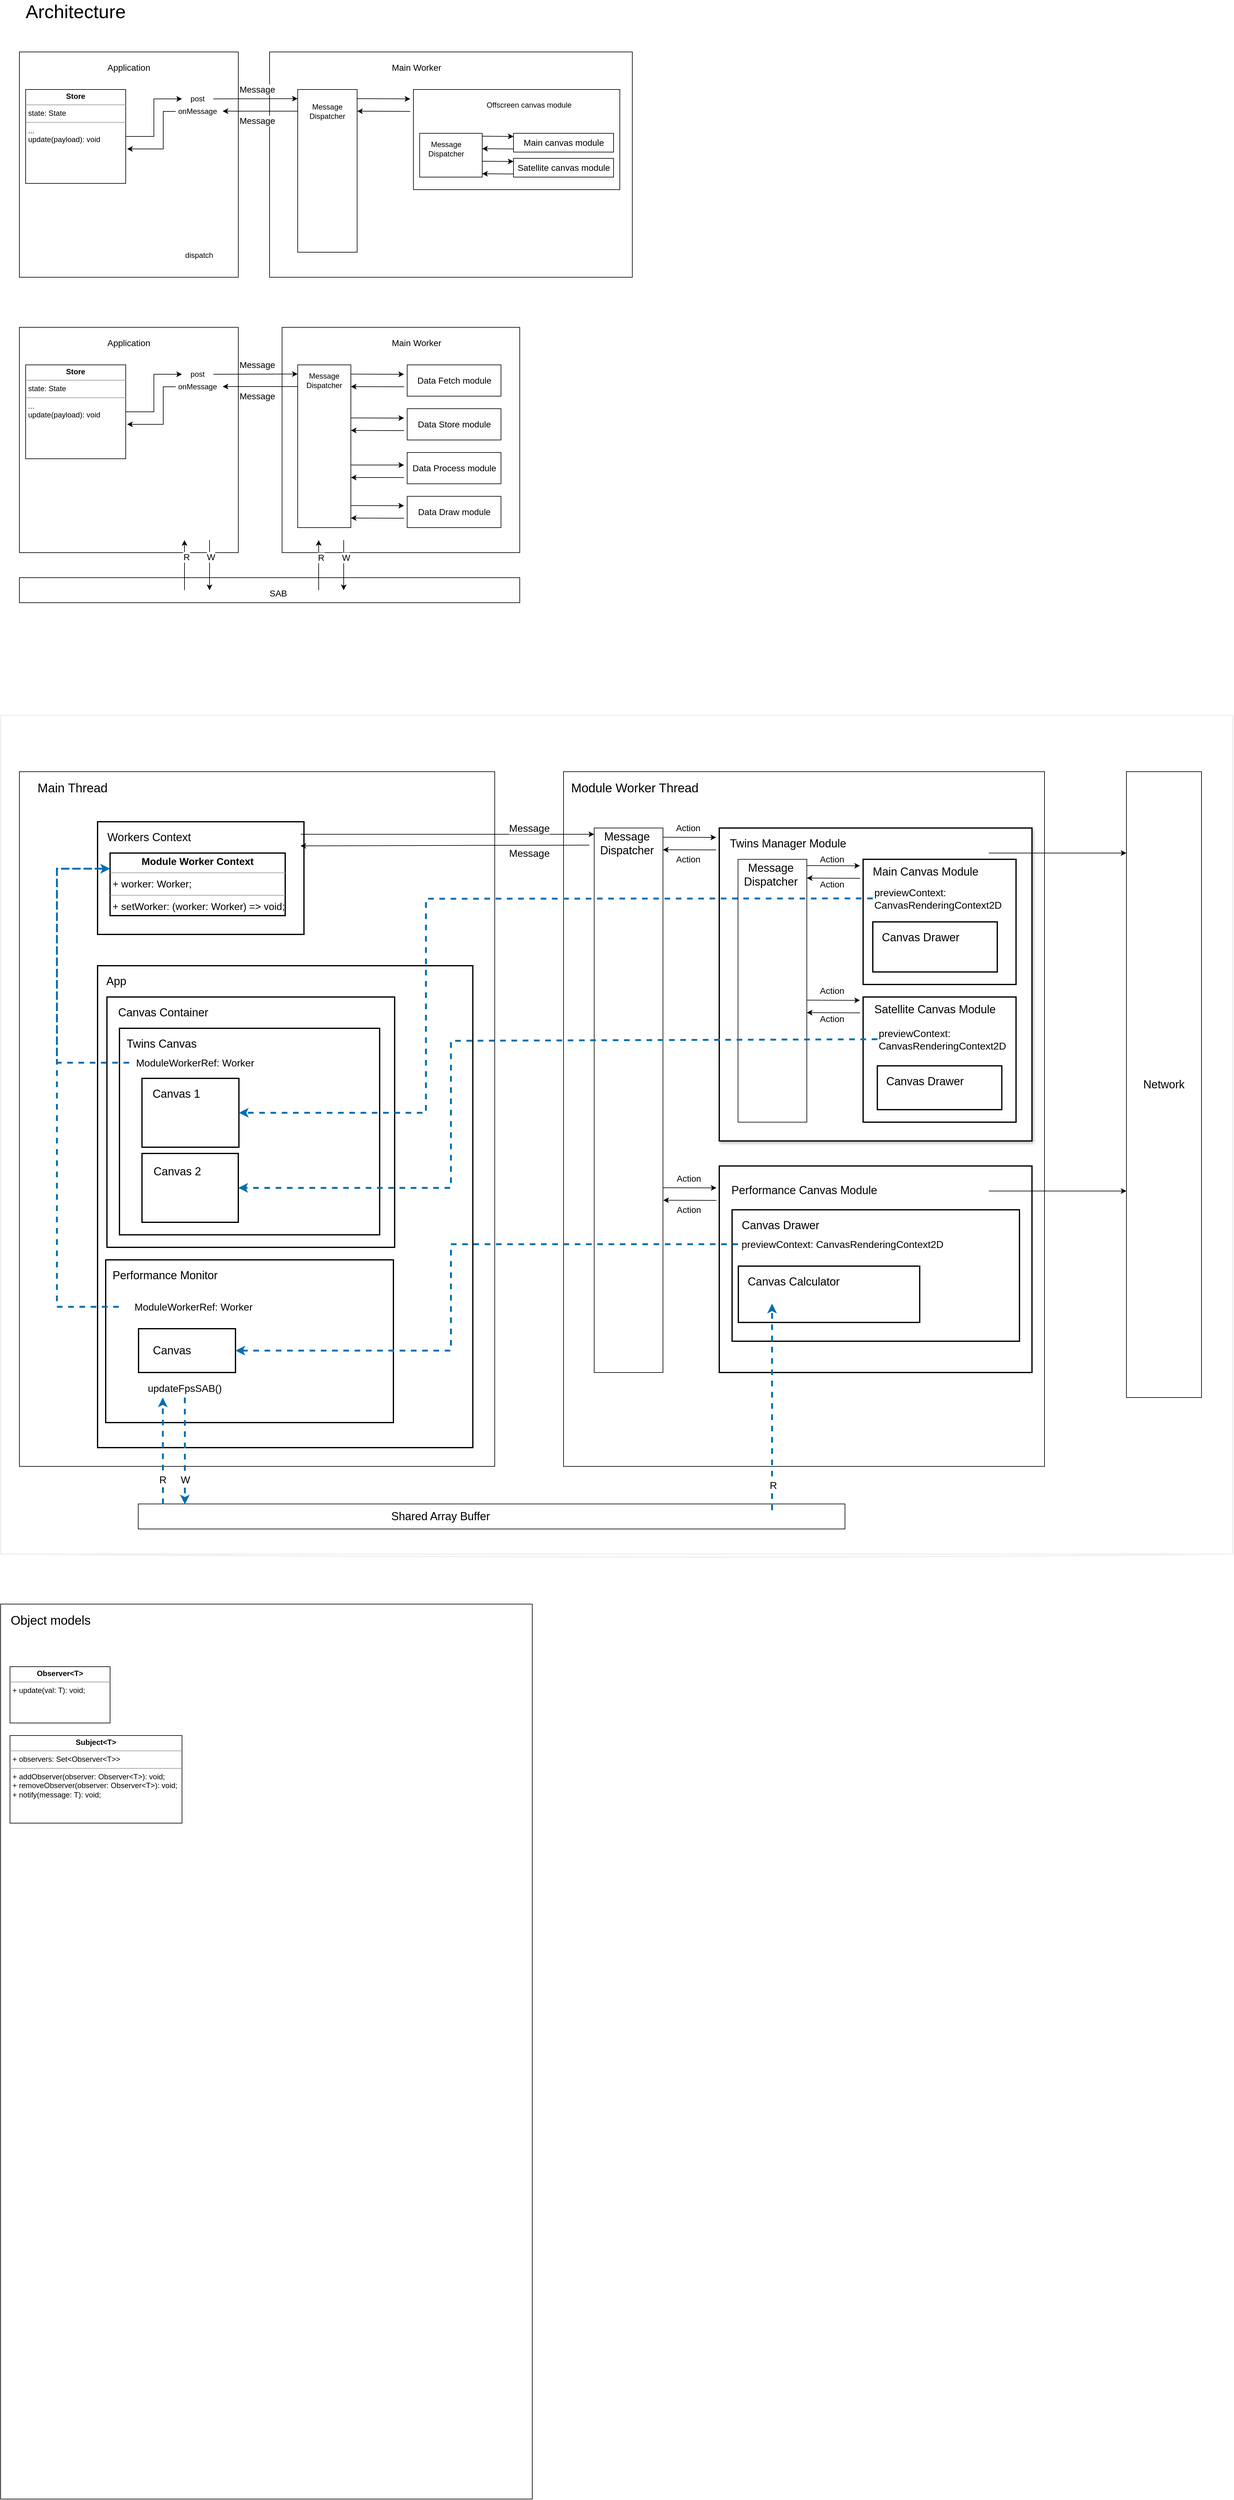 <mxfile version="20.7.4" type="device"><diagram id="h54g0RJY-SKCdIhrQ2Me" name="Page-1"><mxGraphModel dx="4713" dy="2774" grid="1" gridSize="10" guides="1" tooltips="1" connect="1" arrows="1" fold="1" page="1" pageScale="1" pageWidth="827" pageHeight="1169" math="0" shadow="0"><root><mxCell id="0"/><mxCell id="1" parent="0"/><mxCell id="VuRKrDlXsBCHKtuJXxkc-2" value="" style="rounded=0;whiteSpace=wrap;html=1;" parent="1" vertex="1"><mxGeometry x="-1650" y="80" width="350" height="360" as="geometry"/></mxCell><mxCell id="VuRKrDlXsBCHKtuJXxkc-3" value="" style="rounded=0;whiteSpace=wrap;html=1;" parent="1" vertex="1"><mxGeometry x="-1250" y="80" width="580" height="360" as="geometry"/></mxCell><mxCell id="VuRKrDlXsBCHKtuJXxkc-4" value="Application" style="text;html=1;strokeColor=none;fillColor=none;align=center;verticalAlign=middle;whiteSpace=wrap;rounded=0;fontSize=14;" parent="1" vertex="1"><mxGeometry x="-1505" y="90" width="60" height="30" as="geometry"/></mxCell><mxCell id="VuRKrDlXsBCHKtuJXxkc-5" value="Main Worker" style="text;html=1;strokeColor=none;fillColor=none;align=center;verticalAlign=middle;whiteSpace=wrap;rounded=0;fontSize=14;" parent="1" vertex="1"><mxGeometry x="-1060" y="90" width="90" height="30" as="geometry"/></mxCell><mxCell id="VuRKrDlXsBCHKtuJXxkc-16" value="" style="rounded=0;whiteSpace=wrap;html=1;" parent="1" vertex="1"><mxGeometry x="-1205" y="140" width="95" height="260" as="geometry"/></mxCell><mxCell id="VuRKrDlXsBCHKtuJXxkc-17" value="Message Dispatcher" style="text;html=1;strokeColor=none;fillColor=none;align=center;verticalAlign=middle;whiteSpace=wrap;rounded=0;" parent="1" vertex="1"><mxGeometry x="-1190" y="160" width="65" height="30" as="geometry"/></mxCell><mxCell id="VuRKrDlXsBCHKtuJXxkc-54" value="" style="endArrow=classic;html=1;rounded=0;fontSize=14;" parent="1" edge="1"><mxGeometry width="50" height="50" relative="1" as="geometry"><mxPoint x="-1110" y="154.66" as="sourcePoint"/><mxPoint x="-1025" y="155" as="targetPoint"/></mxGeometry></mxCell><mxCell id="VuRKrDlXsBCHKtuJXxkc-55" value="" style="endArrow=classic;html=1;rounded=0;fontSize=14;" parent="1" edge="1"><mxGeometry width="50" height="50" relative="1" as="geometry"><mxPoint x="-1025" y="175" as="sourcePoint"/><mxPoint x="-1110" y="174.66" as="targetPoint"/></mxGeometry></mxCell><mxCell id="VuRKrDlXsBCHKtuJXxkc-62" value="" style="endArrow=classic;html=1;rounded=0;fontSize=14;exitX=1;exitY=0.5;exitDx=0;exitDy=0;" parent="1" source="VuRKrDlXsBCHKtuJXxkc-70" edge="1"><mxGeometry width="50" height="50" relative="1" as="geometry"><mxPoint x="-1325" y="154.58" as="sourcePoint"/><mxPoint x="-1205" y="154.58" as="targetPoint"/></mxGeometry></mxCell><mxCell id="VuRKrDlXsBCHKtuJXxkc-95" value="Message" style="edgeLabel;html=1;align=center;verticalAlign=middle;resizable=0;points=[];fontSize=14;" parent="VuRKrDlXsBCHKtuJXxkc-62" vertex="1" connectable="0"><mxGeometry x="0.264" y="3" relative="1" as="geometry"><mxPoint x="-16" y="-12" as="offset"/></mxGeometry></mxCell><mxCell id="VuRKrDlXsBCHKtuJXxkc-63" value="" style="endArrow=classic;html=1;rounded=0;fontSize=14;" parent="1" edge="1"><mxGeometry width="50" height="50" relative="1" as="geometry"><mxPoint x="-1205" y="174.58" as="sourcePoint"/><mxPoint x="-1325" y="174.58" as="targetPoint"/></mxGeometry></mxCell><mxCell id="VuRKrDlXsBCHKtuJXxkc-90" style="edgeStyle=orthogonalEdgeStyle;rounded=0;orthogonalLoop=1;jettySize=auto;html=1;exitX=0;exitY=0.5;exitDx=0;exitDy=0;entryX=1.014;entryY=0.633;entryDx=0;entryDy=0;entryPerimeter=0;fontSize=14;" parent="1" source="VuRKrDlXsBCHKtuJXxkc-69" target="VuRKrDlXsBCHKtuJXxkc-87" edge="1"><mxGeometry relative="1" as="geometry"><Array as="points"><mxPoint x="-1420" y="175"/><mxPoint x="-1420" y="235"/></Array></mxGeometry></mxCell><mxCell id="VuRKrDlXsBCHKtuJXxkc-69" value="onMessage" style="text;html=1;strokeColor=none;fillColor=none;align=center;verticalAlign=middle;whiteSpace=wrap;rounded=0;" parent="1" vertex="1"><mxGeometry x="-1400" y="160" width="70" height="30" as="geometry"/></mxCell><mxCell id="VuRKrDlXsBCHKtuJXxkc-70" value="post" style="text;html=1;strokeColor=none;fillColor=none;align=center;verticalAlign=middle;whiteSpace=wrap;rounded=0;" parent="1" vertex="1"><mxGeometry x="-1390" y="140" width="50" height="30" as="geometry"/></mxCell><mxCell id="VuRKrDlXsBCHKtuJXxkc-76" value="dispatch" style="text;html=1;strokeColor=none;fillColor=none;align=center;verticalAlign=middle;whiteSpace=wrap;rounded=0;" parent="1" vertex="1"><mxGeometry x="-1390" y="390" width="55" height="30" as="geometry"/></mxCell><mxCell id="VuRKrDlXsBCHKtuJXxkc-88" style="edgeStyle=orthogonalEdgeStyle;rounded=0;orthogonalLoop=1;jettySize=auto;html=1;exitX=1;exitY=0.5;exitDx=0;exitDy=0;fontSize=14;entryX=0;entryY=0.5;entryDx=0;entryDy=0;" parent="1" source="VuRKrDlXsBCHKtuJXxkc-87" target="VuRKrDlXsBCHKtuJXxkc-70" edge="1"><mxGeometry relative="1" as="geometry"><mxPoint x="-1400" y="155" as="targetPoint"/></mxGeometry></mxCell><mxCell id="VuRKrDlXsBCHKtuJXxkc-87" value="&lt;p style=&quot;margin:0px;margin-top:4px;text-align:center;&quot;&gt;&lt;b&gt;Store&lt;/b&gt;&lt;/p&gt;&lt;hr size=&quot;1&quot;&gt;&lt;p style=&quot;margin:0px;margin-left:4px;&quot;&gt;state: State&lt;/p&gt;&lt;hr size=&quot;1&quot;&gt;&lt;p style=&quot;margin:0px;margin-left:4px;&quot;&gt;...&lt;/p&gt;&lt;p style=&quot;margin:0px;margin-left:4px;&quot;&gt;update(payload): void&lt;/p&gt;" style="verticalAlign=top;align=left;overflow=fill;fontSize=12;fontFamily=Helvetica;html=1;" parent="1" vertex="1"><mxGeometry x="-1640" y="140" width="160" height="150" as="geometry"/></mxCell><mxCell id="VuRKrDlXsBCHKtuJXxkc-96" value="Message" style="edgeLabel;html=1;align=center;verticalAlign=middle;resizable=0;points=[];fontSize=14;" parent="1" vertex="1" connectable="0"><mxGeometry x="-1270.0" y="190.004" as="geometry"/></mxCell><mxCell id="VuRKrDlXsBCHKtuJXxkc-97" value="" style="rounded=0;whiteSpace=wrap;html=1;" parent="1" vertex="1"><mxGeometry x="-1650" y="520" width="350" height="360" as="geometry"/></mxCell><mxCell id="VuRKrDlXsBCHKtuJXxkc-98" value="" style="rounded=0;whiteSpace=wrap;html=1;" parent="1" vertex="1"><mxGeometry x="-1230" y="520" width="380" height="360" as="geometry"/></mxCell><mxCell id="VuRKrDlXsBCHKtuJXxkc-99" value="Application" style="text;html=1;strokeColor=none;fillColor=none;align=center;verticalAlign=middle;whiteSpace=wrap;rounded=0;fontSize=14;" parent="1" vertex="1"><mxGeometry x="-1505" y="530" width="60" height="30" as="geometry"/></mxCell><mxCell id="VuRKrDlXsBCHKtuJXxkc-100" value="Main Worker" style="text;html=1;strokeColor=none;fillColor=none;align=center;verticalAlign=middle;whiteSpace=wrap;rounded=0;fontSize=14;" parent="1" vertex="1"><mxGeometry x="-1060" y="530" width="90" height="30" as="geometry"/></mxCell><mxCell id="VuRKrDlXsBCHKtuJXxkc-101" value="" style="rounded=0;whiteSpace=wrap;html=1;" parent="1" vertex="1"><mxGeometry x="-1205" y="580" width="85" height="260" as="geometry"/></mxCell><mxCell id="VuRKrDlXsBCHKtuJXxkc-102" value="Message Dispatcher" style="text;html=1;strokeColor=none;fillColor=none;align=center;verticalAlign=middle;whiteSpace=wrap;rounded=0;" parent="1" vertex="1"><mxGeometry x="-1200" y="590" width="75" height="30" as="geometry"/></mxCell><mxCell id="VuRKrDlXsBCHKtuJXxkc-103" value="Data Store module" style="html=1;fontSize=14;" parent="1" vertex="1"><mxGeometry x="-1030" y="650" width="150" height="50" as="geometry"/></mxCell><mxCell id="VuRKrDlXsBCHKtuJXxkc-104" value="Data Process module" style="html=1;fontSize=14;" parent="1" vertex="1"><mxGeometry x="-1030" y="720" width="150" height="50" as="geometry"/></mxCell><mxCell id="VuRKrDlXsBCHKtuJXxkc-105" value="Data Draw module" style="html=1;fontSize=14;" parent="1" vertex="1"><mxGeometry x="-1030" y="790" width="150" height="50" as="geometry"/></mxCell><mxCell id="VuRKrDlXsBCHKtuJXxkc-106" value="Data Fetch module" style="html=1;fontSize=14;" parent="1" vertex="1"><mxGeometry x="-1030" y="580" width="150" height="50" as="geometry"/></mxCell><mxCell id="VuRKrDlXsBCHKtuJXxkc-115" value="" style="endArrow=classic;html=1;rounded=0;fontSize=14;exitX=1;exitY=0.5;exitDx=0;exitDy=0;" parent="1" source="VuRKrDlXsBCHKtuJXxkc-120" edge="1"><mxGeometry width="50" height="50" relative="1" as="geometry"><mxPoint x="-1325" y="594.58" as="sourcePoint"/><mxPoint x="-1205" y="594.58" as="targetPoint"/></mxGeometry></mxCell><mxCell id="VuRKrDlXsBCHKtuJXxkc-116" value="Message" style="edgeLabel;html=1;align=center;verticalAlign=middle;resizable=0;points=[];fontSize=14;" parent="VuRKrDlXsBCHKtuJXxkc-115" vertex="1" connectable="0"><mxGeometry x="0.264" y="3" relative="1" as="geometry"><mxPoint x="-16" y="-12" as="offset"/></mxGeometry></mxCell><mxCell id="VuRKrDlXsBCHKtuJXxkc-117" value="" style="endArrow=classic;html=1;rounded=0;fontSize=14;" parent="1" edge="1"><mxGeometry width="50" height="50" relative="1" as="geometry"><mxPoint x="-1205" y="614.58" as="sourcePoint"/><mxPoint x="-1325" y="614.58" as="targetPoint"/></mxGeometry></mxCell><mxCell id="VuRKrDlXsBCHKtuJXxkc-118" style="edgeStyle=orthogonalEdgeStyle;rounded=0;orthogonalLoop=1;jettySize=auto;html=1;exitX=0;exitY=0.5;exitDx=0;exitDy=0;entryX=1.014;entryY=0.633;entryDx=0;entryDy=0;entryPerimeter=0;fontSize=14;" parent="1" source="VuRKrDlXsBCHKtuJXxkc-119" target="VuRKrDlXsBCHKtuJXxkc-123" edge="1"><mxGeometry relative="1" as="geometry"><Array as="points"><mxPoint x="-1420" y="615"/><mxPoint x="-1420" y="675"/></Array></mxGeometry></mxCell><mxCell id="VuRKrDlXsBCHKtuJXxkc-119" value="onMessage" style="text;html=1;strokeColor=none;fillColor=none;align=center;verticalAlign=middle;whiteSpace=wrap;rounded=0;" parent="1" vertex="1"><mxGeometry x="-1400" y="600" width="70" height="30" as="geometry"/></mxCell><mxCell id="VuRKrDlXsBCHKtuJXxkc-120" value="post" style="text;html=1;strokeColor=none;fillColor=none;align=center;verticalAlign=middle;whiteSpace=wrap;rounded=0;" parent="1" vertex="1"><mxGeometry x="-1390" y="580" width="50" height="30" as="geometry"/></mxCell><mxCell id="VuRKrDlXsBCHKtuJXxkc-122" style="edgeStyle=orthogonalEdgeStyle;rounded=0;orthogonalLoop=1;jettySize=auto;html=1;exitX=1;exitY=0.5;exitDx=0;exitDy=0;fontSize=14;entryX=0;entryY=0.5;entryDx=0;entryDy=0;" parent="1" source="VuRKrDlXsBCHKtuJXxkc-123" target="VuRKrDlXsBCHKtuJXxkc-120" edge="1"><mxGeometry relative="1" as="geometry"><mxPoint x="-1400" y="595" as="targetPoint"/></mxGeometry></mxCell><mxCell id="VuRKrDlXsBCHKtuJXxkc-123" value="&lt;p style=&quot;margin:0px;margin-top:4px;text-align:center;&quot;&gt;&lt;b&gt;Store&lt;/b&gt;&lt;/p&gt;&lt;hr size=&quot;1&quot;&gt;&lt;p style=&quot;margin:0px;margin-left:4px;&quot;&gt;state: State&lt;/p&gt;&lt;hr size=&quot;1&quot;&gt;&lt;p style=&quot;margin:0px;margin-left:4px;&quot;&gt;...&lt;/p&gt;&lt;p style=&quot;margin:0px;margin-left:4px;&quot;&gt;update(payload): void&lt;/p&gt;" style="verticalAlign=top;align=left;overflow=fill;fontSize=12;fontFamily=Helvetica;html=1;" parent="1" vertex="1"><mxGeometry x="-1640" y="580" width="160" height="150" as="geometry"/></mxCell><mxCell id="VuRKrDlXsBCHKtuJXxkc-124" value="Message" style="edgeLabel;html=1;align=center;verticalAlign=middle;resizable=0;points=[];fontSize=14;" parent="1" vertex="1" connectable="0"><mxGeometry x="-1270.0" y="630.004" as="geometry"/></mxCell><mxCell id="VuRKrDlXsBCHKtuJXxkc-125" value="" style="rounded=0;whiteSpace=wrap;html=1;fontSize=14;" parent="1" vertex="1"><mxGeometry x="-1650" y="920" width="800" height="40" as="geometry"/></mxCell><mxCell id="VuRKrDlXsBCHKtuJXxkc-126" value="SAB" style="text;html=1;strokeColor=none;fillColor=none;align=center;verticalAlign=middle;whiteSpace=wrap;rounded=0;fontSize=14;" parent="1" vertex="1"><mxGeometry x="-1266" y="930" width="60" height="30" as="geometry"/></mxCell><mxCell id="VuRKrDlXsBCHKtuJXxkc-136" value="" style="endArrow=classic;html=1;rounded=0;fontSize=14;" parent="1" edge="1"><mxGeometry width="50" height="50" relative="1" as="geometry"><mxPoint x="-1171.5" y="940" as="sourcePoint"/><mxPoint x="-1171.5" y="860" as="targetPoint"/></mxGeometry></mxCell><mxCell id="VuRKrDlXsBCHKtuJXxkc-141" value="R" style="edgeLabel;html=1;align=center;verticalAlign=middle;resizable=0;points=[];fontSize=14;" parent="VuRKrDlXsBCHKtuJXxkc-136" vertex="1" connectable="0"><mxGeometry x="0.295" y="-3" relative="1" as="geometry"><mxPoint as="offset"/></mxGeometry></mxCell><mxCell id="VuRKrDlXsBCHKtuJXxkc-137" value="" style="endArrow=classic;html=1;rounded=0;fontSize=14;" parent="1" edge="1"><mxGeometry width="50" height="50" relative="1" as="geometry"><mxPoint x="-1131.5" y="860" as="sourcePoint"/><mxPoint x="-1131.5" y="940" as="targetPoint"/></mxGeometry></mxCell><mxCell id="VuRKrDlXsBCHKtuJXxkc-140" value="W" style="edgeLabel;html=1;align=center;verticalAlign=middle;resizable=0;points=[];fontSize=14;" parent="VuRKrDlXsBCHKtuJXxkc-137" vertex="1" connectable="0"><mxGeometry x="-0.315" y="3" relative="1" as="geometry"><mxPoint as="offset"/></mxGeometry></mxCell><mxCell id="VuRKrDlXsBCHKtuJXxkc-138" value="" style="endArrow=classic;html=1;rounded=0;fontSize=14;" parent="1" edge="1"><mxGeometry width="50" height="50" relative="1" as="geometry"><mxPoint x="-1386" y="940" as="sourcePoint"/><mxPoint x="-1386" y="860" as="targetPoint"/></mxGeometry></mxCell><mxCell id="VuRKrDlXsBCHKtuJXxkc-143" value="R" style="edgeLabel;html=1;align=center;verticalAlign=middle;resizable=0;points=[];fontSize=14;" parent="VuRKrDlXsBCHKtuJXxkc-138" vertex="1" connectable="0"><mxGeometry x="0.335" y="-3" relative="1" as="geometry"><mxPoint as="offset"/></mxGeometry></mxCell><mxCell id="VuRKrDlXsBCHKtuJXxkc-139" value="" style="endArrow=classic;html=1;rounded=0;fontSize=14;" parent="1" edge="1"><mxGeometry width="50" height="50" relative="1" as="geometry"><mxPoint x="-1346" y="860" as="sourcePoint"/><mxPoint x="-1346" y="940" as="targetPoint"/></mxGeometry></mxCell><mxCell id="VuRKrDlXsBCHKtuJXxkc-142" value="W" style="edgeLabel;html=1;align=center;verticalAlign=middle;resizable=0;points=[];fontSize=14;" parent="VuRKrDlXsBCHKtuJXxkc-139" vertex="1" connectable="0"><mxGeometry x="-0.335" y="2" relative="1" as="geometry"><mxPoint as="offset"/></mxGeometry></mxCell><mxCell id="VuRKrDlXsBCHKtuJXxkc-147" value="Architecture" style="text;html=1;strokeColor=none;fillColor=none;align=center;verticalAlign=middle;whiteSpace=wrap;rounded=0;fontSize=30;" parent="1" vertex="1"><mxGeometry x="-1650" width="180" height="30" as="geometry"/></mxCell><mxCell id="VuRKrDlXsBCHKtuJXxkc-157" value="" style="endArrow=classic;html=1;rounded=0;fontSize=14;" parent="1" edge="1"><mxGeometry width="50" height="50" relative="1" as="geometry"><mxPoint x="-1120" y="594.7" as="sourcePoint"/><mxPoint x="-1035" y="595.04" as="targetPoint"/></mxGeometry></mxCell><mxCell id="VuRKrDlXsBCHKtuJXxkc-158" value="" style="endArrow=classic;html=1;rounded=0;fontSize=14;" parent="1" edge="1"><mxGeometry width="50" height="50" relative="1" as="geometry"><mxPoint x="-1035" y="615.04" as="sourcePoint"/><mxPoint x="-1120" y="614.7" as="targetPoint"/></mxGeometry></mxCell><mxCell id="VuRKrDlXsBCHKtuJXxkc-159" value="" style="endArrow=classic;html=1;rounded=0;fontSize=14;" parent="1" edge="1"><mxGeometry width="50" height="50" relative="1" as="geometry"><mxPoint x="-1120" y="664.7" as="sourcePoint"/><mxPoint x="-1035" y="665.04" as="targetPoint"/></mxGeometry></mxCell><mxCell id="VuRKrDlXsBCHKtuJXxkc-160" value="" style="endArrow=classic;html=1;rounded=0;fontSize=14;" parent="1" edge="1"><mxGeometry width="50" height="50" relative="1" as="geometry"><mxPoint x="-1035" y="685.04" as="sourcePoint"/><mxPoint x="-1120" y="684.7" as="targetPoint"/></mxGeometry></mxCell><mxCell id="VuRKrDlXsBCHKtuJXxkc-161" value="" style="endArrow=classic;html=1;rounded=0;fontSize=14;" parent="1" edge="1"><mxGeometry width="50" height="50" relative="1" as="geometry"><mxPoint x="-1120" y="740.04" as="sourcePoint"/><mxPoint x="-1035" y="740.04" as="targetPoint"/></mxGeometry></mxCell><mxCell id="VuRKrDlXsBCHKtuJXxkc-162" value="" style="endArrow=classic;html=1;rounded=0;fontSize=14;" parent="1" edge="1"><mxGeometry width="50" height="50" relative="1" as="geometry"><mxPoint x="-1035" y="760.04" as="sourcePoint"/><mxPoint x="-1120" y="760.04" as="targetPoint"/></mxGeometry></mxCell><mxCell id="VuRKrDlXsBCHKtuJXxkc-163" value="" style="endArrow=classic;html=1;rounded=0;fontSize=14;" parent="1" edge="1"><mxGeometry width="50" height="50" relative="1" as="geometry"><mxPoint x="-1120" y="804.7" as="sourcePoint"/><mxPoint x="-1035" y="805.04" as="targetPoint"/></mxGeometry></mxCell><mxCell id="VuRKrDlXsBCHKtuJXxkc-164" value="" style="endArrow=classic;html=1;rounded=0;fontSize=14;" parent="1" edge="1"><mxGeometry width="50" height="50" relative="1" as="geometry"><mxPoint x="-1035" y="825.04" as="sourcePoint"/><mxPoint x="-1120" y="824.7" as="targetPoint"/></mxGeometry></mxCell><mxCell id="S-R1VQh-44AHPfIKQIAo-4" value="" style="rounded=0;whiteSpace=wrap;html=1;" parent="1" vertex="1"><mxGeometry x="-1020" y="140" width="330" height="160" as="geometry"/></mxCell><mxCell id="S-R1VQh-44AHPfIKQIAo-5" value="Main canvas module" style="html=1;fontSize=14;" parent="1" vertex="1"><mxGeometry x="-860" y="210" width="160" height="30" as="geometry"/></mxCell><mxCell id="S-R1VQh-44AHPfIKQIAo-6" value="Satellite canvas module" style="html=1;fontSize=14;" parent="1" vertex="1"><mxGeometry x="-860" y="250" width="160" height="30" as="geometry"/></mxCell><mxCell id="S-R1VQh-44AHPfIKQIAo-7" value="Offscreen canvas module" style="text;html=1;strokeColor=none;fillColor=none;align=center;verticalAlign=middle;whiteSpace=wrap;rounded=0;" parent="1" vertex="1"><mxGeometry x="-910" y="150" width="150" height="30" as="geometry"/></mxCell><mxCell id="S-R1VQh-44AHPfIKQIAo-8" value="" style="rounded=0;whiteSpace=wrap;html=1;" parent="1" vertex="1"><mxGeometry x="-1010" y="210" width="100" height="70" as="geometry"/></mxCell><mxCell id="S-R1VQh-44AHPfIKQIAo-9" value="Message Dispatcher" style="text;html=1;strokeColor=none;fillColor=none;align=center;verticalAlign=middle;whiteSpace=wrap;rounded=0;" parent="1" vertex="1"><mxGeometry x="-1000" y="220" width="65" height="30" as="geometry"/></mxCell><mxCell id="S-R1VQh-44AHPfIKQIAo-10" value="" style="endArrow=classic;html=1;rounded=0;fontSize=14;" parent="1" edge="1"><mxGeometry width="50" height="50" relative="1" as="geometry"><mxPoint x="-910" y="214.57" as="sourcePoint"/><mxPoint x="-860" y="215" as="targetPoint"/></mxGeometry></mxCell><mxCell id="S-R1VQh-44AHPfIKQIAo-11" value="" style="endArrow=classic;html=1;rounded=0;fontSize=14;" parent="1" edge="1"><mxGeometry width="50" height="50" relative="1" as="geometry"><mxPoint x="-860" y="235" as="sourcePoint"/><mxPoint x="-910" y="234.57" as="targetPoint"/></mxGeometry></mxCell><mxCell id="S-R1VQh-44AHPfIKQIAo-12" value="" style="endArrow=classic;html=1;rounded=0;fontSize=14;" parent="1" edge="1"><mxGeometry width="50" height="50" relative="1" as="geometry"><mxPoint x="-910" y="254.57" as="sourcePoint"/><mxPoint x="-860" y="255" as="targetPoint"/></mxGeometry></mxCell><mxCell id="S-R1VQh-44AHPfIKQIAo-13" value="" style="endArrow=classic;html=1;rounded=0;fontSize=14;" parent="1" edge="1"><mxGeometry width="50" height="50" relative="1" as="geometry"><mxPoint x="-860" y="275" as="sourcePoint"/><mxPoint x="-910" y="274.57" as="targetPoint"/></mxGeometry></mxCell><mxCell id="ACJTc31uVRJw_u5zRd6C-112" value="" style="rounded=0;whiteSpace=wrap;html=1;shadow=0;glass=0;sketch=1;strokeColor=#F0F0F0;strokeWidth=2;fontSize=16;" parent="1" vertex="1"><mxGeometry x="-1680" y="1140" width="1970" height="1340" as="geometry"/></mxCell><mxCell id="ACJTc31uVRJw_u5zRd6C-113" value="" style="rounded=0;whiteSpace=wrap;html=1;" parent="1" vertex="1"><mxGeometry x="-1650" y="1230" width="760" height="1110" as="geometry"/></mxCell><mxCell id="ACJTc31uVRJw_u5zRd6C-114" value="Main Thread" style="text;html=1;strokeColor=none;fillColor=none;align=center;verticalAlign=middle;whiteSpace=wrap;rounded=0;strokeWidth=2;fontSize=18;" parent="1" vertex="1"><mxGeometry x="-780" y="1230" width="150" height="30" as="geometry"/></mxCell><mxCell id="ACJTc31uVRJw_u5zRd6C-115" value="" style="rounded=0;whiteSpace=wrap;html=1;" parent="1" vertex="1"><mxGeometry x="-780" y="1230" width="769" height="1110" as="geometry"/></mxCell><mxCell id="ACJTc31uVRJw_u5zRd6C-116" value="Main Thread" style="text;html=1;strokeColor=none;fillColor=none;align=center;verticalAlign=middle;whiteSpace=wrap;rounded=0;strokeWidth=2;fontSize=20;" parent="1" vertex="1"><mxGeometry x="-1640" y="1240" width="150" height="30" as="geometry"/></mxCell><mxCell id="ACJTc31uVRJw_u5zRd6C-117" value="Module Worker Thread" style="text;html=1;strokeColor=none;fillColor=none;align=center;verticalAlign=middle;whiteSpace=wrap;rounded=0;strokeWidth=2;fontSize=20;" parent="1" vertex="1"><mxGeometry x="-771" y="1240" width="210" height="30" as="geometry"/></mxCell><mxCell id="ACJTc31uVRJw_u5zRd6C-118" value="" style="rounded=0;whiteSpace=wrap;html=1;strokeWidth=2;fontSize=18;" parent="1" vertex="1"><mxGeometry x="-1525" y="1540" width="600" height="770" as="geometry"/></mxCell><mxCell id="ACJTc31uVRJw_u5zRd6C-119" value="App" style="text;html=1;strokeColor=none;fillColor=none;align=center;verticalAlign=middle;whiteSpace=wrap;rounded=0;strokeWidth=2;fontSize=18;" parent="1" vertex="1"><mxGeometry x="-1525" y="1550" width="60" height="30" as="geometry"/></mxCell><mxCell id="ACJTc31uVRJw_u5zRd6C-120" value="" style="rounded=0;whiteSpace=wrap;html=1;strokeWidth=2;fontSize=18;" parent="1" vertex="1"><mxGeometry x="-1510" y="1590" width="460" height="400" as="geometry"/></mxCell><mxCell id="ACJTc31uVRJw_u5zRd6C-121" value="" style="rounded=0;whiteSpace=wrap;html=1;strokeWidth=2;fontSize=18;" parent="1" vertex="1"><mxGeometry x="-1512" y="2010" width="460" height="260" as="geometry"/></mxCell><mxCell id="ACJTc31uVRJw_u5zRd6C-122" value="Performance Monitor" style="text;html=1;strokeColor=none;fillColor=none;align=center;verticalAlign=middle;whiteSpace=wrap;rounded=0;strokeWidth=2;fontSize=18;" parent="1" vertex="1"><mxGeometry x="-1507" y="2020" width="180" height="30" as="geometry"/></mxCell><mxCell id="ACJTc31uVRJw_u5zRd6C-123" value="Canvas Container" style="text;html=1;strokeColor=none;fillColor=none;align=center;verticalAlign=middle;whiteSpace=wrap;rounded=0;strokeWidth=2;fontSize=18;" parent="1" vertex="1"><mxGeometry x="-1500" y="1600" width="160" height="30" as="geometry"/></mxCell><mxCell id="ACJTc31uVRJw_u5zRd6C-124" value="" style="rounded=0;whiteSpace=wrap;html=1;strokeWidth=2;fontSize=18;" parent="1" vertex="1"><mxGeometry x="-1490" y="1640" width="416" height="330" as="geometry"/></mxCell><mxCell id="ACJTc31uVRJw_u5zRd6C-125" value="Twins Canvas" style="text;html=1;strokeColor=none;fillColor=none;align=center;verticalAlign=middle;whiteSpace=wrap;rounded=0;strokeWidth=2;fontSize=18;" parent="1" vertex="1"><mxGeometry x="-1485" y="1650" width="125" height="30" as="geometry"/></mxCell><mxCell id="ACJTc31uVRJw_u5zRd6C-126" value="" style="rounded=0;whiteSpace=wrap;html=1;strokeWidth=2;fontSize=18;" parent="1" vertex="1"><mxGeometry x="-1525" y="1310" width="330" height="180" as="geometry"/></mxCell><mxCell id="ACJTc31uVRJw_u5zRd6C-127" value="Workers Context" style="text;html=1;strokeColor=none;fillColor=none;align=center;verticalAlign=middle;whiteSpace=wrap;rounded=0;strokeWidth=2;fontSize=18;" parent="1" vertex="1"><mxGeometry x="-1520" y="1320" width="155" height="30" as="geometry"/></mxCell><mxCell id="ACJTc31uVRJw_u5zRd6C-128" value="&lt;p style=&quot;margin: 4px 0px 0px; text-align: center; font-size: 16px;&quot;&gt;&lt;b style=&quot;&quot;&gt;&lt;font style=&quot;font-size: 16px;&quot;&gt;Module Worker Context&lt;/font&gt;&lt;/b&gt;&lt;/p&gt;&lt;hr style=&quot;font-size: 16px;&quot; size=&quot;1&quot;&gt;&lt;p style=&quot;margin: 0px 0px 0px 4px; font-size: 16px;&quot;&gt;&lt;font style=&quot;font-size: 16px;&quot;&gt;+ worker: Worker;&lt;/font&gt;&lt;/p&gt;&lt;hr style=&quot;font-size: 16px;&quot; size=&quot;1&quot;&gt;&lt;p style=&quot;margin: 0px 0px 0px 4px; font-size: 16px;&quot;&gt;&lt;font style=&quot;font-size: 16px;&quot;&gt;+ setWorker: (worker: Worker) =&amp;gt; void;&lt;/font&gt;&lt;/p&gt;" style="verticalAlign=top;align=left;overflow=fill;fontSize=12;fontFamily=Helvetica;html=1;strokeWidth=2;" parent="1" vertex="1"><mxGeometry x="-1505" y="1360" width="280" height="100" as="geometry"/></mxCell><mxCell id="ACJTc31uVRJw_u5zRd6C-129" value="" style="rounded=0;whiteSpace=wrap;html=1;fontSize=14;" parent="1" vertex="1"><mxGeometry x="-731" y="1320" width="110" height="870" as="geometry"/></mxCell><mxCell id="ACJTc31uVRJw_u5zRd6C-130" value="Message Dispatcher" style="text;html=1;strokeColor=none;fillColor=none;align=center;verticalAlign=middle;whiteSpace=wrap;rounded=0;fontSize=18;" parent="1" vertex="1"><mxGeometry x="-731" y="1330" width="105" height="30" as="geometry"/></mxCell><mxCell id="ACJTc31uVRJw_u5zRd6C-131" value="" style="endArrow=classic;html=1;rounded=0;fontSize=14;" parent="1" edge="1"><mxGeometry width="50" height="50" relative="1" as="geometry"><mxPoint x="-621" y="1334.7" as="sourcePoint"/><mxPoint x="-536" y="1335.04" as="targetPoint"/></mxGeometry></mxCell><mxCell id="ACJTc31uVRJw_u5zRd6C-132" value="" style="endArrow=classic;html=1;rounded=0;fontSize=14;" parent="1" edge="1"><mxGeometry width="50" height="50" relative="1" as="geometry"><mxPoint x="-536" y="1355.04" as="sourcePoint"/><mxPoint x="-621" y="1354.7" as="targetPoint"/></mxGeometry></mxCell><mxCell id="ACJTc31uVRJw_u5zRd6C-133" value="" style="rounded=0;whiteSpace=wrap;html=1;strokeWidth=2;fontSize=18;glass=0;shadow=1;" parent="1" vertex="1"><mxGeometry x="-531" y="1320" width="500" height="500" as="geometry"/></mxCell><mxCell id="ACJTc31uVRJw_u5zRd6C-134" value="Twins Manager Module" style="text;html=1;strokeColor=none;fillColor=none;align=center;verticalAlign=middle;whiteSpace=wrap;rounded=0;strokeWidth=2;fontSize=18;" parent="1" vertex="1"><mxGeometry x="-521" y="1330" width="200" height="30" as="geometry"/></mxCell><mxCell id="ACJTc31uVRJw_u5zRd6C-135" value="" style="rounded=0;whiteSpace=wrap;html=1;strokeWidth=2;fontSize=18;" parent="1" vertex="1"><mxGeometry x="-301" y="1370" width="244.5" height="200" as="geometry"/></mxCell><mxCell id="ACJTc31uVRJw_u5zRd6C-136" value="Main Canvas Module" style="text;html=1;strokeColor=none;fillColor=none;align=center;verticalAlign=middle;whiteSpace=wrap;rounded=0;strokeWidth=2;fontSize=18;" parent="1" vertex="1"><mxGeometry x="-291" y="1375" width="180" height="30" as="geometry"/></mxCell><mxCell id="ACJTc31uVRJw_u5zRd6C-137" value="" style="rounded=0;whiteSpace=wrap;html=1;strokeWidth=2;fontSize=18;" parent="1" vertex="1"><mxGeometry x="-301" y="1590" width="244.5" height="200" as="geometry"/></mxCell><mxCell id="ACJTc31uVRJw_u5zRd6C-138" value="Satellite Canvas Module" style="text;html=1;strokeColor=none;fillColor=none;align=center;verticalAlign=middle;whiteSpace=wrap;rounded=0;strokeWidth=2;fontSize=18;" parent="1" vertex="1"><mxGeometry x="-291" y="1595" width="210" height="30" as="geometry"/></mxCell><mxCell id="ACJTc31uVRJw_u5zRd6C-139" value="" style="rounded=0;whiteSpace=wrap;html=1;strokeWidth=2;fontSize=18;" parent="1" vertex="1"><mxGeometry x="-1454" y="1720" width="155" height="110" as="geometry"/></mxCell><mxCell id="ACJTc31uVRJw_u5zRd6C-141" value="Canvas 1" style="text;html=1;strokeColor=none;fillColor=none;align=center;verticalAlign=middle;whiteSpace=wrap;rounded=0;strokeWidth=2;fontSize=18;" parent="1" vertex="1"><mxGeometry x="-1444" y="1730" width="90" height="30" as="geometry"/></mxCell><mxCell id="ACJTc31uVRJw_u5zRd6C-143" value="" style="rounded=0;whiteSpace=wrap;html=1;strokeWidth=2;fontSize=18;" parent="1" vertex="1"><mxGeometry x="-1459.5" y="2120" width="155" height="70" as="geometry"/></mxCell><mxCell id="ACJTc31uVRJw_u5zRd6C-144" value="updateFpsSAB()" style="text;html=1;strokeColor=none;fillColor=none;align=center;verticalAlign=middle;whiteSpace=wrap;rounded=0;strokeWidth=2;fontSize=16;" parent="1" vertex="1"><mxGeometry x="-1456" y="2200" width="141" height="30" as="geometry"/></mxCell><mxCell id="ACJTc31uVRJw_u5zRd6C-145" value="" style="rounded=0;whiteSpace=wrap;html=1;strokeWidth=2;fontSize=18;" parent="1" vertex="1"><mxGeometry x="-285.5" y="1470" width="199" height="80" as="geometry"/></mxCell><mxCell id="ACJTc31uVRJw_u5zRd6C-146" value="Canvas Drawer" style="text;html=1;strokeColor=none;fillColor=none;align=center;verticalAlign=middle;whiteSpace=wrap;rounded=0;strokeWidth=2;fontSize=18;" parent="1" vertex="1"><mxGeometry x="-276" y="1480" width="134" height="30" as="geometry"/></mxCell><mxCell id="ACJTc31uVRJw_u5zRd6C-147" value="" style="rounded=0;whiteSpace=wrap;html=1;strokeWidth=2;fontSize=18;" parent="1" vertex="1"><mxGeometry x="-278.25" y="1700" width="199" height="70" as="geometry"/></mxCell><mxCell id="ACJTc31uVRJw_u5zRd6C-148" value="Canvas Drawer" style="text;html=1;strokeColor=none;fillColor=none;align=center;verticalAlign=middle;whiteSpace=wrap;rounded=0;strokeWidth=2;fontSize=18;" parent="1" vertex="1"><mxGeometry x="-268.75" y="1710" width="134" height="30" as="geometry"/></mxCell><mxCell id="ACJTc31uVRJw_u5zRd6C-149" value="" style="rounded=0;whiteSpace=wrap;html=1;fontSize=14;" parent="1" vertex="1"><mxGeometry x="-501" y="1370" width="110" height="420" as="geometry"/></mxCell><mxCell id="ACJTc31uVRJw_u5zRd6C-150" value="Message Dispatcher" style="text;html=1;strokeColor=none;fillColor=none;align=center;verticalAlign=middle;whiteSpace=wrap;rounded=0;fontSize=18;" parent="1" vertex="1"><mxGeometry x="-521" y="1380" width="145" height="30" as="geometry"/></mxCell><mxCell id="ACJTc31uVRJw_u5zRd6C-151" value="" style="endArrow=classic;html=1;rounded=0;fontSize=14;" parent="1" edge="1"><mxGeometry width="50" height="50" relative="1" as="geometry"><mxPoint x="-391" y="1380" as="sourcePoint"/><mxPoint x="-306" y="1380.34" as="targetPoint"/></mxGeometry></mxCell><mxCell id="ACJTc31uVRJw_u5zRd6C-152" value="" style="endArrow=classic;html=1;rounded=0;fontSize=14;" parent="1" edge="1"><mxGeometry width="50" height="50" relative="1" as="geometry"><mxPoint x="-306" y="1400.34" as="sourcePoint"/><mxPoint x="-391" y="1400" as="targetPoint"/></mxGeometry></mxCell><mxCell id="ACJTc31uVRJw_u5zRd6C-153" value="" style="endArrow=classic;html=1;rounded=0;fontSize=14;" parent="1" edge="1"><mxGeometry width="50" height="50" relative="1" as="geometry"><mxPoint x="-391" y="1595" as="sourcePoint"/><mxPoint x="-306" y="1595.34" as="targetPoint"/></mxGeometry></mxCell><mxCell id="ACJTc31uVRJw_u5zRd6C-154" value="" style="endArrow=classic;html=1;rounded=0;fontSize=14;" parent="1" edge="1"><mxGeometry width="50" height="50" relative="1" as="geometry"><mxPoint x="-306" y="1615.34" as="sourcePoint"/><mxPoint x="-391" y="1615" as="targetPoint"/></mxGeometry></mxCell><mxCell id="ACJTc31uVRJw_u5zRd6C-155" value="" style="endArrow=classic;html=1;rounded=0;fontSize=14;exitX=0.985;exitY=0.111;exitDx=0;exitDy=0;exitPerimeter=0;entryX=0;entryY=0;entryDx=0;entryDy=0;" parent="1" source="ACJTc31uVRJw_u5zRd6C-126" target="ACJTc31uVRJw_u5zRd6C-130" edge="1"><mxGeometry width="50" height="50" relative="1" as="geometry"><mxPoint x="-918" y="1330.0" as="sourcePoint"/><mxPoint x="-780" y="1330" as="targetPoint"/></mxGeometry></mxCell><mxCell id="ACJTc31uVRJw_u5zRd6C-156" value="Message" style="edgeLabel;html=1;align=center;verticalAlign=middle;resizable=0;points=[];fontSize=16;" parent="1" vertex="1" connectable="0"><mxGeometry x="-835.003" y="1320.004" as="geometry"/></mxCell><mxCell id="ACJTc31uVRJw_u5zRd6C-157" value="Message" style="edgeLabel;html=1;align=center;verticalAlign=middle;resizable=0;points=[];fontSize=16;" parent="1" vertex="1" connectable="0"><mxGeometry x="-835.003" y="1360.004" as="geometry"/></mxCell><mxCell id="ACJTc31uVRJw_u5zRd6C-158" value="Action" style="edgeLabel;html=1;align=center;verticalAlign=middle;resizable=0;points=[];fontSize=14;" parent="1" vertex="1" connectable="0"><mxGeometry x="-581.003" y="1320.004" as="geometry"/></mxCell><mxCell id="ACJTc31uVRJw_u5zRd6C-159" value="Action" style="edgeLabel;html=1;align=center;verticalAlign=middle;resizable=0;points=[];fontSize=14;" parent="1" vertex="1" connectable="0"><mxGeometry x="-581.003" y="1370.004" as="geometry"/></mxCell><mxCell id="ACJTc31uVRJw_u5zRd6C-160" value="Action" style="edgeLabel;html=1;align=center;verticalAlign=middle;resizable=0;points=[];fontSize=14;" parent="1" vertex="1" connectable="0"><mxGeometry x="-351.003" y="1410.004" as="geometry"/></mxCell><mxCell id="ACJTc31uVRJw_u5zRd6C-161" value="Action" style="edgeLabel;html=1;align=center;verticalAlign=middle;resizable=0;points=[];fontSize=14;" parent="1" vertex="1" connectable="0"><mxGeometry x="-351.003" y="1370.004" as="geometry"/></mxCell><mxCell id="ACJTc31uVRJw_u5zRd6C-162" value="Action" style="edgeLabel;html=1;align=center;verticalAlign=middle;resizable=0;points=[];fontSize=14;" parent="1" vertex="1" connectable="0"><mxGeometry x="-351.003" y="1580.004" as="geometry"/></mxCell><mxCell id="ACJTc31uVRJw_u5zRd6C-163" value="Action" style="edgeLabel;html=1;align=center;verticalAlign=middle;resizable=0;points=[];fontSize=14;" parent="1" vertex="1" connectable="0"><mxGeometry x="-351.003" y="1625.004" as="geometry"/></mxCell><mxCell id="ACJTc31uVRJw_u5zRd6C-164" value="" style="rounded=0;whiteSpace=wrap;html=1;strokeWidth=2;fontSize=18;" parent="1" vertex="1"><mxGeometry x="-531" y="1860" width="500" height="330" as="geometry"/></mxCell><mxCell id="ACJTc31uVRJw_u5zRd6C-165" value="Performance Canvas Module" style="text;html=1;strokeColor=none;fillColor=none;align=center;verticalAlign=middle;whiteSpace=wrap;rounded=0;strokeWidth=2;fontSize=18;" parent="1" vertex="1"><mxGeometry x="-520.5" y="1884" width="250" height="30" as="geometry"/></mxCell><mxCell id="ACJTc31uVRJw_u5zRd6C-166" value="" style="endArrow=classic;html=1;rounded=0;fontSize=14;entryX=0.983;entryY=0.214;entryDx=0;entryDy=0;entryPerimeter=0;exitX=-0.073;exitY=0.578;exitDx=0;exitDy=0;exitPerimeter=0;" parent="1" source="ACJTc31uVRJw_u5zRd6C-130" target="ACJTc31uVRJw_u5zRd6C-126" edge="1"><mxGeometry width="50" height="50" relative="1" as="geometry"><mxPoint x="-808" y="1350" as="sourcePoint"/><mxPoint x="-918" y="1350" as="targetPoint"/></mxGeometry></mxCell><mxCell id="ACJTc31uVRJw_u5zRd6C-167" value="" style="rounded=0;whiteSpace=wrap;html=1;strokeWidth=2;fontSize=18;" parent="1" vertex="1"><mxGeometry x="-510.5" y="1930" width="459.5" height="210" as="geometry"/></mxCell><mxCell id="ACJTc31uVRJw_u5zRd6C-168" value="Canvas Drawer" style="text;html=1;strokeColor=none;fillColor=none;align=center;verticalAlign=middle;whiteSpace=wrap;rounded=0;strokeWidth=2;fontSize=18;" parent="1" vertex="1"><mxGeometry x="-500.5" y="1940" width="134" height="30" as="geometry"/></mxCell><mxCell id="ACJTc31uVRJw_u5zRd6C-169" value="" style="rounded=0;whiteSpace=wrap;html=1;strokeWidth=2;fontSize=18;" parent="1" vertex="1"><mxGeometry x="-500.5" y="2020" width="290" height="90" as="geometry"/></mxCell><mxCell id="ACJTc31uVRJw_u5zRd6C-170" value="Canvas Calculator" style="text;html=1;strokeColor=none;fillColor=none;align=center;verticalAlign=middle;whiteSpace=wrap;rounded=0;strokeWidth=2;fontSize=18;" parent="1" vertex="1"><mxGeometry x="-494.5" y="2030" width="164" height="30" as="geometry"/></mxCell><mxCell id="ACJTc31uVRJw_u5zRd6C-171" value="" style="endArrow=classic;html=1;rounded=0;fontSize=14;" parent="1" edge="1"><mxGeometry width="50" height="50" relative="1" as="geometry"><mxPoint x="-620.5" y="1894.7" as="sourcePoint"/><mxPoint x="-535.5" y="1895.04" as="targetPoint"/></mxGeometry></mxCell><mxCell id="ACJTc31uVRJw_u5zRd6C-172" value="" style="endArrow=classic;html=1;rounded=0;fontSize=14;" parent="1" edge="1"><mxGeometry width="50" height="50" relative="1" as="geometry"><mxPoint x="-535.5" y="1915.04" as="sourcePoint"/><mxPoint x="-620.5" y="1914.7" as="targetPoint"/></mxGeometry></mxCell><mxCell id="ACJTc31uVRJw_u5zRd6C-173" value="Action" style="edgeLabel;html=1;align=center;verticalAlign=middle;resizable=0;points=[];fontSize=14;" parent="1" vertex="1" connectable="0"><mxGeometry x="-580.503" y="1880.004" as="geometry"/></mxCell><mxCell id="ACJTc31uVRJw_u5zRd6C-174" value="Action" style="edgeLabel;html=1;align=center;verticalAlign=middle;resizable=0;points=[];fontSize=14;" parent="1" vertex="1" connectable="0"><mxGeometry x="-580.503" y="1930.004" as="geometry"/></mxCell><mxCell id="ACJTc31uVRJw_u5zRd6C-175" value="" style="rounded=0;whiteSpace=wrap;html=1;fontSize=14;" parent="1" vertex="1"><mxGeometry x="-1460" y="2400" width="1130" height="40" as="geometry"/></mxCell><mxCell id="ACJTc31uVRJw_u5zRd6C-176" value="Shared Array Buffer" style="text;html=1;strokeColor=none;fillColor=none;align=center;verticalAlign=middle;whiteSpace=wrap;rounded=0;fontSize=18;" parent="1" vertex="1"><mxGeometry x="-1080" y="2405" width="207" height="30" as="geometry"/></mxCell><mxCell id="ACJTc31uVRJw_u5zRd6C-177" value="" style="endArrow=classic;html=1;rounded=0;fontSize=14;exitX=0.035;exitY=0.008;exitDx=0;exitDy=0;exitPerimeter=0;dashed=1;fillColor=#1ba1e2;strokeColor=#006EAF;strokeWidth=3;entryX=0.25;entryY=1;entryDx=0;entryDy=0;" parent="1" source="ACJTc31uVRJw_u5zRd6C-175" target="ACJTc31uVRJw_u5zRd6C-144" edge="1"><mxGeometry x="-0.25" y="528" width="50" height="50" relative="1" as="geometry"><mxPoint x="-1443.5" y="2230" as="sourcePoint"/><mxPoint x="-1443" y="2230" as="targetPoint"/><mxPoint as="offset"/></mxGeometry></mxCell><mxCell id="ACJTc31uVRJw_u5zRd6C-178" value="R" style="edgeLabel;html=1;align=center;verticalAlign=middle;resizable=0;points=[];fontSize=16;" parent="ACJTc31uVRJw_u5zRd6C-177" vertex="1" connectable="0"><mxGeometry x="0.335" y="-3" relative="1" as="geometry"><mxPoint x="-4" y="74" as="offset"/></mxGeometry></mxCell><mxCell id="ACJTc31uVRJw_u5zRd6C-179" value="" style="endArrow=classic;html=1;rounded=0;fontSize=14;entryX=0.066;entryY=0.017;entryDx=0;entryDy=0;entryPerimeter=0;fillColor=#1ba1e2;strokeColor=#006EAF;strokeWidth=3;dashed=1;exitX=0.5;exitY=1;exitDx=0;exitDy=0;" parent="1" source="ACJTc31uVRJw_u5zRd6C-144" target="ACJTc31uVRJw_u5zRd6C-175" edge="1"><mxGeometry width="50" height="50" relative="1" as="geometry"><mxPoint x="-1402" y="2240" as="sourcePoint"/><mxPoint x="-1403.5" y="2230" as="targetPoint"/></mxGeometry></mxCell><mxCell id="ACJTc31uVRJw_u5zRd6C-180" value="W" style="edgeLabel;html=1;align=center;verticalAlign=middle;resizable=0;points=[];fontSize=16;" parent="ACJTc31uVRJw_u5zRd6C-179" vertex="1" connectable="0"><mxGeometry x="-0.335" y="2" relative="1" as="geometry"><mxPoint x="-2" y="74" as="offset"/></mxGeometry></mxCell><mxCell id="ACJTc31uVRJw_u5zRd6C-181" value="Canvas" style="text;html=1;strokeColor=none;fillColor=none;align=center;verticalAlign=middle;whiteSpace=wrap;rounded=0;strokeWidth=2;fontSize=18;" parent="1" vertex="1"><mxGeometry x="-1441" y="2140" width="70" height="30" as="geometry"/></mxCell><mxCell id="ACJTc31uVRJw_u5zRd6C-182" value="" style="endArrow=classic;html=1;rounded=0;fontSize=14;dashed=1;fillColor=#1ba1e2;strokeColor=#006EAF;strokeWidth=3;" parent="1" edge="1"><mxGeometry x="-0.25" y="528" width="50" height="50" relative="1" as="geometry"><mxPoint x="-446.59" y="2410" as="sourcePoint"/><mxPoint x="-446.59" y="2080" as="targetPoint"/><mxPoint as="offset"/></mxGeometry></mxCell><mxCell id="ACJTc31uVRJw_u5zRd6C-183" value="R" style="edgeLabel;html=1;align=center;verticalAlign=middle;resizable=0;points=[];fontSize=16;" parent="ACJTc31uVRJw_u5zRd6C-182" vertex="1" connectable="0"><mxGeometry x="0.335" y="-3" relative="1" as="geometry"><mxPoint x="-2" y="180" as="offset"/></mxGeometry></mxCell><mxCell id="ACJTc31uVRJw_u5zRd6C-184" value="" style="endArrow=classic;html=1;rounded=0;fontSize=18;entryX=0;entryY=0.25;entryDx=0;entryDy=0;dashed=1;fillColor=#1ba1e2;strokeColor=#006EAF;strokeWidth=3;" parent="1" source="ACJTc31uVRJw_u5zRd6C-185" target="ACJTc31uVRJw_u5zRd6C-128" edge="1"><mxGeometry x="-1" y="418" width="50" height="50" relative="1" as="geometry"><mxPoint x="-1470" y="1720" as="sourcePoint"/><mxPoint x="-1420" y="1670" as="targetPoint"/><Array as="points"><mxPoint x="-1590" y="1695"/><mxPoint x="-1590" y="1385"/></Array><mxPoint x="-104" y="176" as="offset"/></mxGeometry></mxCell><mxCell id="ACJTc31uVRJw_u5zRd6C-185" value="ModuleWorkerRef: Worker" style="text;html=1;strokeColor=none;fillColor=none;align=center;verticalAlign=middle;whiteSpace=wrap;rounded=0;strokeWidth=2;fontSize=16;" parent="1" vertex="1"><mxGeometry x="-1474.5" y="1680" width="210" height="30" as="geometry"/></mxCell><mxCell id="ACJTc31uVRJw_u5zRd6C-186" value="ModuleWorkerRef: Worker" style="text;html=1;strokeColor=none;fillColor=none;align=center;verticalAlign=middle;whiteSpace=wrap;rounded=0;strokeWidth=2;fontSize=16;" parent="1" vertex="1"><mxGeometry x="-1491" y="2070" width="239" height="30" as="geometry"/></mxCell><mxCell id="ACJTc31uVRJw_u5zRd6C-187" value="" style="endArrow=classic;html=1;rounded=0;fontSize=18;exitX=0;exitY=0.5;exitDx=0;exitDy=0;entryX=0;entryY=0.25;entryDx=0;entryDy=0;dashed=1;fillColor=#1ba1e2;strokeColor=#006EAF;strokeWidth=3;" parent="1" source="ACJTc31uVRJw_u5zRd6C-186" target="ACJTc31uVRJw_u5zRd6C-128" edge="1"><mxGeometry x="-1" y="753" width="50" height="50" relative="1" as="geometry"><mxPoint x="-1610" y="1980" as="sourcePoint"/><mxPoint x="-1560" y="1930" as="targetPoint"/><Array as="points"><mxPoint x="-1590" y="2085"/><mxPoint x="-1590" y="1385"/></Array><mxPoint x="-218" y="462" as="offset"/></mxGeometry></mxCell><mxCell id="ACJTc31uVRJw_u5zRd6C-188" value="previewContext: CanvasRenderingContext2D" style="text;html=1;strokeColor=none;fillColor=none;align=left;verticalAlign=middle;whiteSpace=wrap;rounded=0;strokeWidth=2;fontSize=16;" parent="1" vertex="1"><mxGeometry x="-285.5" y="1405" width="214.5" height="55" as="geometry"/></mxCell><mxCell id="ACJTc31uVRJw_u5zRd6C-189" value="previewContext: CanvasRenderingContext2D" style="text;html=1;strokeColor=none;fillColor=none;align=center;verticalAlign=middle;whiteSpace=wrap;rounded=0;strokeWidth=2;fontSize=16;" parent="1" vertex="1"><mxGeometry x="-501" y="1970" width="334" height="30" as="geometry"/></mxCell><mxCell id="ACJTc31uVRJw_u5zRd6C-190" value="previewContext: CanvasRenderingContext2D" style="text;html=1;strokeColor=none;fillColor=none;align=left;verticalAlign=middle;whiteSpace=wrap;rounded=0;strokeWidth=2;fontSize=16;" parent="1" vertex="1"><mxGeometry x="-278.25" y="1630" width="214.5" height="55" as="geometry"/></mxCell><mxCell id="ACJTc31uVRJw_u5zRd6C-191" value="" style="endArrow=classic;html=1;rounded=0;fontSize=16;exitX=0;exitY=0.5;exitDx=0;exitDy=0;entryX=1;entryY=0.5;entryDx=0;entryDy=0;dashed=1;fillColor=#1ba1e2;strokeColor=#006EAF;strokeWidth=3;" parent="1" source="ACJTc31uVRJw_u5zRd6C-189" target="ACJTc31uVRJw_u5zRd6C-143" edge="1"><mxGeometry width="50" height="50" relative="1" as="geometry"><mxPoint x="-700" y="2040" as="sourcePoint"/><mxPoint x="-650" y="1990" as="targetPoint"/><Array as="points"><mxPoint x="-960" y="1985"/><mxPoint x="-960" y="2155"/></Array></mxGeometry></mxCell><mxCell id="ACJTc31uVRJw_u5zRd6C-192" value="" style="endArrow=classic;html=1;rounded=0;fontSize=16;entryX=1;entryY=0.5;entryDx=0;entryDy=0;dashed=1;fillColor=#1ba1e2;strokeColor=#006EAF;strokeWidth=3;exitX=0;exitY=0.5;exitDx=0;exitDy=0;" parent="1" source="ACJTc31uVRJw_u5zRd6C-190" target="ACJTc31uVRJw_u5zRd6C-140" edge="1"><mxGeometry width="50" height="50" relative="1" as="geometry"><mxPoint x="-390" y="1660" as="sourcePoint"/><mxPoint x="-630" y="1760" as="targetPoint"/><Array as="points"><mxPoint x="-960" y="1660"/><mxPoint x="-960" y="1895"/></Array></mxGeometry></mxCell><mxCell id="R8_MpH0lHUsFo03c0QDo-1" value="" style="endArrow=classic;html=1;rounded=0;" parent="1" edge="1"><mxGeometry width="50" height="50" relative="1" as="geometry"><mxPoint x="-100" y="1360" as="sourcePoint"/><mxPoint x="120" y="1360" as="targetPoint"/></mxGeometry></mxCell><mxCell id="R8_MpH0lHUsFo03c0QDo-3" value="Network" style="rounded=0;whiteSpace=wrap;html=1;fontSize=18;" parent="1" vertex="1"><mxGeometry x="120" y="1230" width="120" height="1000" as="geometry"/></mxCell><mxCell id="R8_MpH0lHUsFo03c0QDo-4" value="" style="endArrow=classic;html=1;rounded=0;" parent="1" edge="1"><mxGeometry width="50" height="50" relative="1" as="geometry"><mxPoint x="-100" y="1900" as="sourcePoint"/><mxPoint x="120" y="1900" as="targetPoint"/></mxGeometry></mxCell><mxCell id="ACJTc31uVRJw_u5zRd6C-140" value="" style="rounded=0;whiteSpace=wrap;html=1;strokeWidth=2;fontSize=18;" parent="1" vertex="1"><mxGeometry x="-1454" y="1840" width="154" height="110" as="geometry"/></mxCell><mxCell id="R8_MpH0lHUsFo03c0QDo-5" value="" style="endArrow=classic;html=1;rounded=0;fontSize=16;exitX=0;exitY=0.5;exitDx=0;exitDy=0;entryX=1;entryY=0.5;entryDx=0;entryDy=0;dashed=1;fillColor=#1ba1e2;strokeColor=#006EAF;strokeWidth=3;endFill=1;" parent="1" source="ACJTc31uVRJw_u5zRd6C-188" target="ACJTc31uVRJw_u5zRd6C-139" edge="1"><mxGeometry width="50" height="50" relative="1" as="geometry"><mxPoint x="-334.5" y="1432.5" as="sourcePoint"/><mxPoint x="-1376.5" y="1830" as="targetPoint"/><Array as="points"><mxPoint x="-1000" y="1433"/><mxPoint x="-1000" y="1775"/></Array></mxGeometry></mxCell><mxCell id="R8_MpH0lHUsFo03c0QDo-7" value="Canvas 2" style="text;html=1;strokeColor=none;fillColor=none;align=center;verticalAlign=middle;whiteSpace=wrap;rounded=0;strokeWidth=2;fontSize=18;" parent="1" vertex="1"><mxGeometry x="-1444" y="1854" width="92.5" height="30" as="geometry"/></mxCell><mxCell id="R8_MpH0lHUsFo03c0QDo-8" value="" style="rounded=0;whiteSpace=wrap;html=1;fontSize=18;" parent="1" vertex="1"><mxGeometry x="-1680" y="2560" width="850" height="1430" as="geometry"/></mxCell><mxCell id="R8_MpH0lHUsFo03c0QDo-10" value="Object models" style="text;html=1;strokeColor=none;fillColor=none;align=center;verticalAlign=middle;whiteSpace=wrap;rounded=0;strokeWidth=2;fontSize=20;" parent="1" vertex="1"><mxGeometry x="-1675" y="2570" width="150" height="30" as="geometry"/></mxCell><mxCell id="R8_MpH0lHUsFo03c0QDo-11" value="&lt;p style=&quot;margin:0px;margin-top:4px;text-align:center;&quot;&gt;&lt;b&gt;Subject&amp;lt;T&amp;gt;&lt;/b&gt;&lt;/p&gt;&lt;hr size=&quot;1&quot;&gt;&lt;p style=&quot;margin:0px;margin-left:4px;&quot;&gt;+ observers: Set&amp;lt;Observer&amp;lt;T&amp;gt;&amp;gt;&lt;/p&gt;&lt;hr size=&quot;1&quot;&gt;&lt;p style=&quot;margin:0px;margin-left:4px;&quot;&gt;+ addObserver(observer: Observer&amp;lt;T&amp;gt;): void;&lt;/p&gt;&lt;p style=&quot;margin:0px;margin-left:4px;&quot;&gt;+ removeObserver(observer: Observer&amp;lt;T&amp;gt;): void;&lt;br&gt;&lt;/p&gt;&lt;p style=&quot;margin:0px;margin-left:4px;&quot;&gt;+ notify(message: T): void;&lt;br&gt;&lt;/p&gt;" style="verticalAlign=top;align=left;overflow=fill;fontSize=12;fontFamily=Helvetica;html=1;" parent="1" vertex="1"><mxGeometry x="-1665" y="2770" width="275" height="140" as="geometry"/></mxCell><mxCell id="R8_MpH0lHUsFo03c0QDo-12" value="&lt;p style=&quot;margin:0px;margin-top:4px;text-align:center;&quot;&gt;&lt;b&gt;Observer&amp;lt;T&amp;gt;&lt;/b&gt;&lt;/p&gt;&lt;hr size=&quot;1&quot;&gt;&lt;p style=&quot;margin:0px;margin-left:4px;&quot;&gt;&lt;/p&gt;&lt;p style=&quot;margin:0px;margin-left:4px;&quot;&gt;+ update(val: T): void;&lt;/p&gt;" style="verticalAlign=top;align=left;overflow=fill;fontSize=12;fontFamily=Helvetica;html=1;" parent="1" vertex="1"><mxGeometry x="-1665" y="2660" width="160" height="90" as="geometry"/></mxCell></root></mxGraphModel></diagram></mxfile>